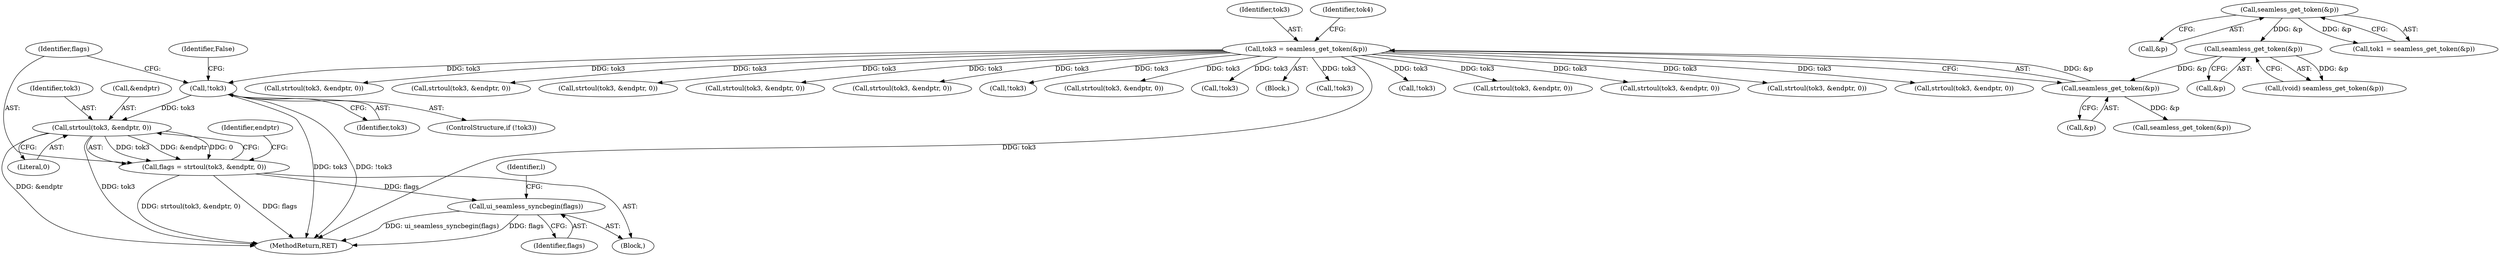 digraph "0_rdesktop_4dca546d04321a610c1835010b5dad85163b65e1_14@pointer" {
"1000765" [label="(Call,strtoul(tok3, &endptr, 0))"];
"1000759" [label="(Call,!tok3)"];
"1000141" [label="(Call,tok3 = seamless_get_token(&p))"];
"1000143" [label="(Call,seamless_get_token(&p))"];
"1000138" [label="(Call,seamless_get_token(&p))"];
"1000133" [label="(Call,seamless_get_token(&p))"];
"1000763" [label="(Call,flags = strtoul(tok3, &endptr, 0))"];
"1000775" [label="(Call,ui_seamless_syncbegin(flags))"];
"1000760" [label="(Identifier,tok3)"];
"1000142" [label="(Identifier,tok3)"];
"1000785" [label="(Call,!tok3)"];
"1000464" [label="(Call,strtoul(tok3, &endptr, 0))"];
"1000759" [label="(Call,!tok3)"];
"1000251" [label="(Call,strtoul(tok3, &endptr, 0))"];
"1000660" [label="(Call,strtoul(tok3, &endptr, 0))"];
"1000148" [label="(Call,seamless_get_token(&p))"];
"1000144" [label="(Call,&p)"];
"1000766" [label="(Identifier,tok3)"];
"1000758" [label="(ControlStructure,if (!tok3))"];
"1000763" [label="(Call,flags = strtoul(tok3, &endptr, 0))"];
"1000775" [label="(Call,ui_seamless_syncbegin(flags))"];
"1000290" [label="(Call,strtoul(tok3, &endptr, 0))"];
"1000608" [label="(Call,strtoul(tok3, &endptr, 0))"];
"1000701" [label="(Call,strtoul(tok3, &endptr, 0))"];
"1000757" [label="(Block,)"];
"1000139" [label="(Call,&p)"];
"1000767" [label="(Call,&endptr)"];
"1000334" [label="(Call,strtoul(tok3, &endptr, 0))"];
"1000907" [label="(MethodReturn,RET)"];
"1000143" [label="(Call,seamless_get_token(&p))"];
"1000769" [label="(Literal,0)"];
"1000136" [label="(Call,(void) seamless_get_token(&p))"];
"1000772" [label="(Identifier,endptr)"];
"1000131" [label="(Call,tok1 = seamless_get_token(&p))"];
"1000764" [label="(Identifier,flags)"];
"1000776" [label="(Identifier,flags)"];
"1000904" [label="(Identifier,l)"];
"1000133" [label="(Call,seamless_get_token(&p))"];
"1000186" [label="(Call,strtoul(tok3, &endptr, 0))"];
"1000841" [label="(Call,strtoul(tok3, &endptr, 0))"];
"1000886" [label="(Call,!tok3)"];
"1000521" [label="(Call,strtoul(tok3, &endptr, 0))"];
"1000861" [label="(Call,!tok3)"];
"1000141" [label="(Call,tok3 = seamless_get_token(&p))"];
"1000104" [label="(Block,)"];
"1000134" [label="(Call,&p)"];
"1000809" [label="(Call,!tok3)"];
"1000138" [label="(Call,seamless_get_token(&p))"];
"1000147" [label="(Identifier,tok4)"];
"1000765" [label="(Call,strtoul(tok3, &endptr, 0))"];
"1000762" [label="(Identifier,False)"];
"1000765" -> "1000763"  [label="AST: "];
"1000765" -> "1000769"  [label="CFG: "];
"1000766" -> "1000765"  [label="AST: "];
"1000767" -> "1000765"  [label="AST: "];
"1000769" -> "1000765"  [label="AST: "];
"1000763" -> "1000765"  [label="CFG: "];
"1000765" -> "1000907"  [label="DDG: &endptr"];
"1000765" -> "1000907"  [label="DDG: tok3"];
"1000765" -> "1000763"  [label="DDG: tok3"];
"1000765" -> "1000763"  [label="DDG: &endptr"];
"1000765" -> "1000763"  [label="DDG: 0"];
"1000759" -> "1000765"  [label="DDG: tok3"];
"1000759" -> "1000758"  [label="AST: "];
"1000759" -> "1000760"  [label="CFG: "];
"1000760" -> "1000759"  [label="AST: "];
"1000762" -> "1000759"  [label="CFG: "];
"1000764" -> "1000759"  [label="CFG: "];
"1000759" -> "1000907"  [label="DDG: tok3"];
"1000759" -> "1000907"  [label="DDG: !tok3"];
"1000141" -> "1000759"  [label="DDG: tok3"];
"1000141" -> "1000104"  [label="AST: "];
"1000141" -> "1000143"  [label="CFG: "];
"1000142" -> "1000141"  [label="AST: "];
"1000143" -> "1000141"  [label="AST: "];
"1000147" -> "1000141"  [label="CFG: "];
"1000141" -> "1000907"  [label="DDG: tok3"];
"1000143" -> "1000141"  [label="DDG: &p"];
"1000141" -> "1000186"  [label="DDG: tok3"];
"1000141" -> "1000251"  [label="DDG: tok3"];
"1000141" -> "1000290"  [label="DDG: tok3"];
"1000141" -> "1000334"  [label="DDG: tok3"];
"1000141" -> "1000464"  [label="DDG: tok3"];
"1000141" -> "1000521"  [label="DDG: tok3"];
"1000141" -> "1000608"  [label="DDG: tok3"];
"1000141" -> "1000660"  [label="DDG: tok3"];
"1000141" -> "1000701"  [label="DDG: tok3"];
"1000141" -> "1000785"  [label="DDG: tok3"];
"1000141" -> "1000809"  [label="DDG: tok3"];
"1000141" -> "1000841"  [label="DDG: tok3"];
"1000141" -> "1000861"  [label="DDG: tok3"];
"1000141" -> "1000886"  [label="DDG: tok3"];
"1000143" -> "1000144"  [label="CFG: "];
"1000144" -> "1000143"  [label="AST: "];
"1000138" -> "1000143"  [label="DDG: &p"];
"1000143" -> "1000148"  [label="DDG: &p"];
"1000138" -> "1000136"  [label="AST: "];
"1000138" -> "1000139"  [label="CFG: "];
"1000139" -> "1000138"  [label="AST: "];
"1000136" -> "1000138"  [label="CFG: "];
"1000138" -> "1000136"  [label="DDG: &p"];
"1000133" -> "1000138"  [label="DDG: &p"];
"1000133" -> "1000131"  [label="AST: "];
"1000133" -> "1000134"  [label="CFG: "];
"1000134" -> "1000133"  [label="AST: "];
"1000131" -> "1000133"  [label="CFG: "];
"1000133" -> "1000131"  [label="DDG: &p"];
"1000763" -> "1000757"  [label="AST: "];
"1000764" -> "1000763"  [label="AST: "];
"1000772" -> "1000763"  [label="CFG: "];
"1000763" -> "1000907"  [label="DDG: flags"];
"1000763" -> "1000907"  [label="DDG: strtoul(tok3, &endptr, 0)"];
"1000763" -> "1000775"  [label="DDG: flags"];
"1000775" -> "1000757"  [label="AST: "];
"1000775" -> "1000776"  [label="CFG: "];
"1000776" -> "1000775"  [label="AST: "];
"1000904" -> "1000775"  [label="CFG: "];
"1000775" -> "1000907"  [label="DDG: flags"];
"1000775" -> "1000907"  [label="DDG: ui_seamless_syncbegin(flags)"];
}
